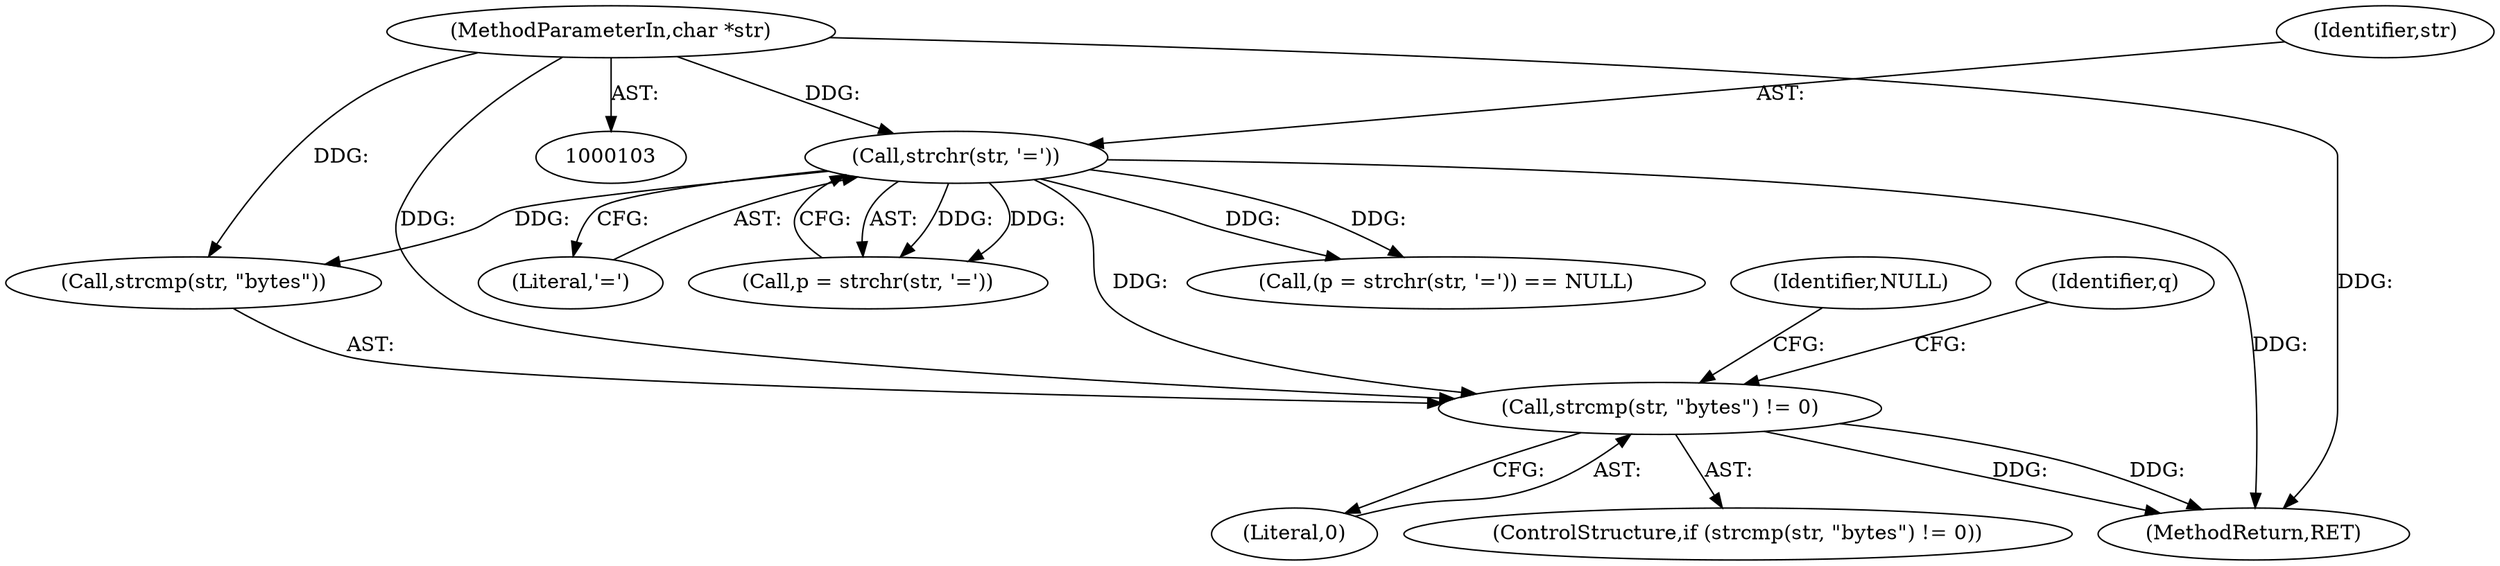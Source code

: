 digraph "0_src_142cfc82b932bc211218fbd7bdda8c7ce83f19df_0@API" {
"1000131" [label="(Call,strcmp(str, \"bytes\") != 0)"];
"1000119" [label="(Call,strchr(str, '='))"];
"1000104" [label="(MethodParameterIn,char *str)"];
"1000120" [label="(Identifier,str)"];
"1000137" [label="(Identifier,NULL)"];
"1000131" [label="(Call,strcmp(str, \"bytes\") != 0)"];
"1000141" [label="(Identifier,q)"];
"1000132" [label="(Call,strcmp(str, \"bytes\"))"];
"1000195" [label="(MethodReturn,RET)"];
"1000119" [label="(Call,strchr(str, '='))"];
"1000104" [label="(MethodParameterIn,char *str)"];
"1000121" [label="(Literal,'=')"];
"1000135" [label="(Literal,0)"];
"1000117" [label="(Call,p = strchr(str, '='))"];
"1000116" [label="(Call,(p = strchr(str, '=')) == NULL)"];
"1000130" [label="(ControlStructure,if (strcmp(str, \"bytes\") != 0))"];
"1000131" -> "1000130"  [label="AST: "];
"1000131" -> "1000135"  [label="CFG: "];
"1000132" -> "1000131"  [label="AST: "];
"1000135" -> "1000131"  [label="AST: "];
"1000137" -> "1000131"  [label="CFG: "];
"1000141" -> "1000131"  [label="CFG: "];
"1000131" -> "1000195"  [label="DDG: "];
"1000131" -> "1000195"  [label="DDG: "];
"1000119" -> "1000131"  [label="DDG: "];
"1000104" -> "1000131"  [label="DDG: "];
"1000119" -> "1000117"  [label="AST: "];
"1000119" -> "1000121"  [label="CFG: "];
"1000120" -> "1000119"  [label="AST: "];
"1000121" -> "1000119"  [label="AST: "];
"1000117" -> "1000119"  [label="CFG: "];
"1000119" -> "1000195"  [label="DDG: "];
"1000119" -> "1000116"  [label="DDG: "];
"1000119" -> "1000116"  [label="DDG: "];
"1000119" -> "1000117"  [label="DDG: "];
"1000119" -> "1000117"  [label="DDG: "];
"1000104" -> "1000119"  [label="DDG: "];
"1000119" -> "1000132"  [label="DDG: "];
"1000104" -> "1000103"  [label="AST: "];
"1000104" -> "1000195"  [label="DDG: "];
"1000104" -> "1000132"  [label="DDG: "];
}
